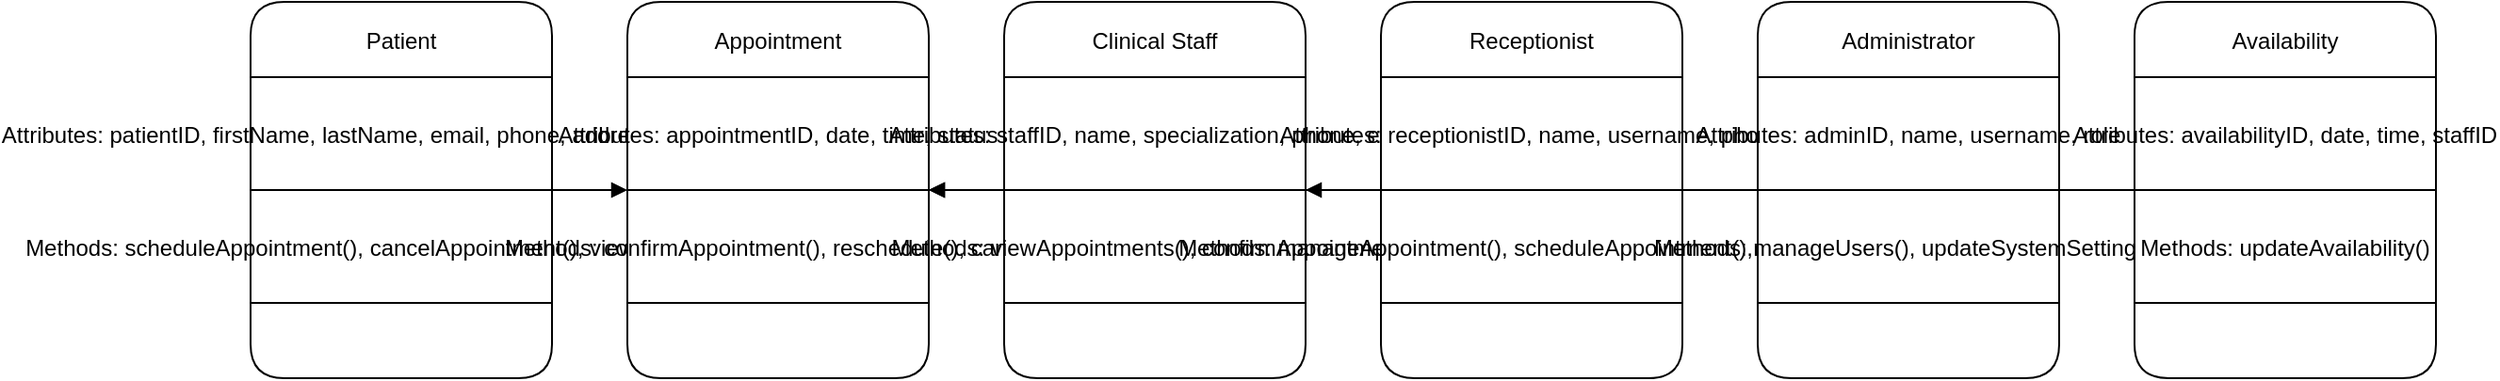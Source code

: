 <mxfile version="24.7.17">
  <diagram name="FCS Appointment Scheduling Service" id="diagram-1">
    <mxGraphModel grid="1" gridSize="10" guides="1" tooltips="1" connect="1" arrows="1">
      <root>
        <mxCell id="0" />
        <mxCell id="1" parent="0" />

        <!-- Patient Class -->
        <mxCell id="patient" value="Patient" style="shape=swimlane;rounded=1;labelBackgroundColor=none;" vertex="1" parent="1">
          <mxGeometry x="100" y="100" width="160" height="200" as="geometry" />
        </mxCell>
        <mxCell id="p1" value="Attributes: patientID, firstName, lastName, email, phone, address, insuranceInfo" vertex="1" parent="patient">
          <mxGeometry y="40" width="160" height="60" as="geometry" />
        </mxCell>
        <mxCell id="p2" value="Methods: scheduleAppointment(), cancelAppointment(), viewAppointment()" vertex="1" parent="patient">
          <mxGeometry y="100" width="160" height="60" as="geometry" />
        </mxCell>

        <!-- Appointment Class -->
        <mxCell id="appointment" value="Appointment" style="shape=swimlane;rounded=1;" vertex="1" parent="1">
          <mxGeometry x="300" y="100" width="160" height="200" as="geometry" />
        </mxCell>
        <mxCell id="a1" value="Attributes: appointmentID, date, time, status" vertex="1" parent="appointment">
          <mxGeometry y="40" width="160" height="60" as="geometry" />
        </mxCell>
        <mxCell id="a2" value="Methods: confirmAppointment(), reschedule(), cancel()" vertex="1" parent="appointment">
          <mxGeometry y="100" width="160" height="60" as="geometry" />
        </mxCell>

        <!-- Clinical Staff Class -->
        <mxCell id="staff" value="Clinical Staff" style="shape=swimlane;rounded=1;" vertex="1" parent="1">
          <mxGeometry x="500" y="100" width="160" height="200" as="geometry" />
        </mxCell>
        <mxCell id="s1" value="Attributes: staffID, name, specialization, phone, email" vertex="1" parent="staff">
          <mxGeometry y="40" width="160" height="60" as="geometry" />
        </mxCell>
        <mxCell id="s2" value="Methods: viewAppointments(), confirmAppointment()" vertex="1" parent="staff">
          <mxGeometry y="100" width="160" height="60" as="geometry" />
        </mxCell>

        <!-- Receptionist Class -->
        <mxCell id="receptionist" value="Receptionist" style="shape=swimlane;rounded=1;" vertex="1" parent="1">
          <mxGeometry x="700" y="100" width="160" height="200" as="geometry" />
        </mxCell>
        <mxCell id="r1" value="Attributes: receptionistID, name, username, phone" vertex="1" parent="receptionist">
          <mxGeometry y="40" width="160" height="60" as="geometry" />
        </mxCell>
        <mxCell id="r2" value="Methods: manageAppointment(), scheduleAppointment(), reschedule()" vertex="1" parent="receptionist">
          <mxGeometry y="100" width="160" height="60" as="geometry" />
        </mxCell>

        <!-- Administrator Class -->
        <mxCell id="admin" value="Administrator" style="shape=swimlane;rounded=1;" vertex="1" parent="1">
          <mxGeometry x="900" y="100" width="160" height="200" as="geometry" />
        </mxCell>
        <mxCell id="ad1" value="Attributes: adminID, name, username, role" vertex="1" parent="admin">
          <mxGeometry y="40" width="160" height="60" as="geometry" />
        </mxCell>
        <mxCell id="ad2" value="Methods: manageUsers(), updateSystemSettings()" vertex="1" parent="admin">
          <mxGeometry y="100" width="160" height="60" as="geometry" />
        </mxCell>

        <!-- Availability Class -->
        <mxCell id="availability" value="Availability" style="shape=swimlane;rounded=1;" vertex="1" parent="1">
          <mxGeometry x="1100" y="100" width="160" height="200" as="geometry" />
        </mxCell>
        <mxCell id="av1" value="Attributes: availabilityID, date, time, staffID" vertex="1" parent="availability">
          <mxGeometry y="40" width="160" height="60" as="geometry" />
        </mxCell>
        <mxCell id="av2" value="Methods: updateAvailability()" vertex="1" parent="availability">
          <mxGeometry y="100" width="160" height="60" as="geometry" />
        </mxCell>

        <!-- Relationships -->
        <mxCell id="rel1" style="edgeStyle=orthogonalEdgeStyle;endArrow=block;rounded=0;" edge="1" parent="1" source="patient" target="appointment">
          <mxGeometry relative="1" as="geometry" />
        </mxCell>
        <mxCell id="rel2" style="edgeStyle=orthogonalEdgeStyle;endArrow=block;rounded=0;" edge="1" parent="1" source="staff" target="appointment">
          <mxGeometry relative="1" as="geometry" />
        </mxCell>
        <mxCell id="rel3" style="edgeStyle=orthogonalEdgeStyle;endArrow=block;rounded=0;" edge="1" parent="1" source="receptionist" target="appointment">
          <mxGeometry relative="1" as="geometry" />
        </mxCell>
        <mxCell id="rel4" style="edgeStyle=orthogonalEdgeStyle;endArrow=block;rounded=0;" edge="1" parent="1" source="availability" target="staff">
          <mxGeometry relative="1" as="geometry" />
        </mxCell>
      </root>
    </mxGraphModel>
  </diagram>
</mxfile>
